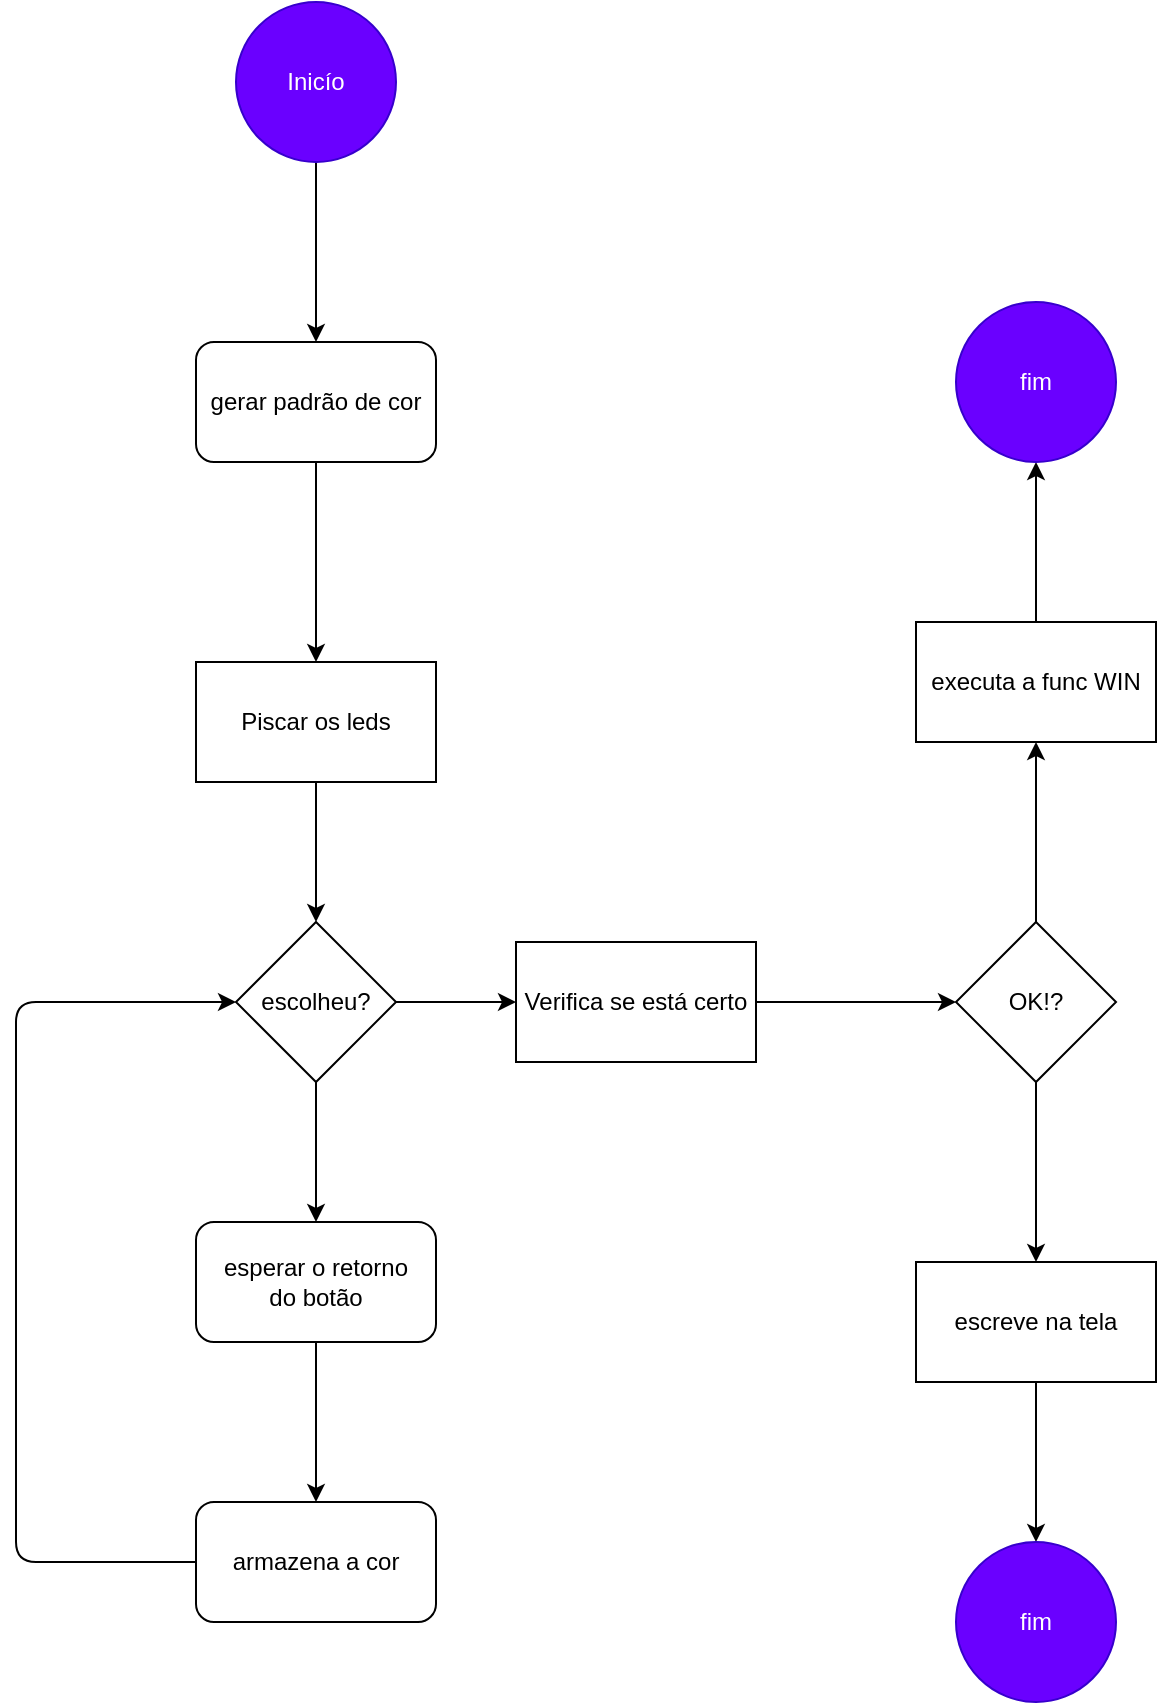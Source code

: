 <mxfile>
    <diagram id="UfD48NsFAFxDlzbc80dy" name="Page-1">
        <mxGraphModel dx="956" dy="543" grid="1" gridSize="10" guides="1" tooltips="1" connect="1" arrows="1" fold="1" page="1" pageScale="1" pageWidth="850" pageHeight="1100" math="0" shadow="0">
            <root>
                <mxCell id="0"/>
                <mxCell id="1" parent="0"/>
                <mxCell id="4" style="edgeStyle=none;html=1;entryX=0.5;entryY=0;entryDx=0;entryDy=0;" edge="1" parent="1" source="2" target="3">
                    <mxGeometry relative="1" as="geometry"/>
                </mxCell>
                <mxCell id="2" value="Inicío" style="ellipse;whiteSpace=wrap;html=1;aspect=fixed;fillColor=#6a00ff;fontColor=#ffffff;strokeColor=#3700CC;" vertex="1" parent="1">
                    <mxGeometry x="360" y="30" width="80" height="80" as="geometry"/>
                </mxCell>
                <mxCell id="8" style="edgeStyle=none;html=1;entryX=0.5;entryY=0;entryDx=0;entryDy=0;" edge="1" parent="1" source="3" target="7">
                    <mxGeometry relative="1" as="geometry"/>
                </mxCell>
                <mxCell id="3" value="gerar padrão de cor" style="rounded=1;whiteSpace=wrap;html=1;" vertex="1" parent="1">
                    <mxGeometry x="340" y="200" width="120" height="60" as="geometry"/>
                </mxCell>
                <mxCell id="10" style="edgeStyle=none;html=1;entryX=0.5;entryY=0;entryDx=0;entryDy=0;" edge="1" parent="1" source="7" target="9">
                    <mxGeometry relative="1" as="geometry"/>
                </mxCell>
                <mxCell id="7" value="Piscar os leds" style="rounded=0;whiteSpace=wrap;html=1;" vertex="1" parent="1">
                    <mxGeometry x="340" y="360" width="120" height="60" as="geometry"/>
                </mxCell>
                <mxCell id="12" style="edgeStyle=none;html=1;entryX=0.5;entryY=0;entryDx=0;entryDy=0;" edge="1" parent="1" source="9" target="11">
                    <mxGeometry relative="1" as="geometry"/>
                </mxCell>
                <mxCell id="20" value="" style="edgeStyle=none;html=1;" edge="1" parent="1" source="9" target="19">
                    <mxGeometry relative="1" as="geometry"/>
                </mxCell>
                <mxCell id="9" value="escolheu?" style="rhombus;whiteSpace=wrap;html=1;" vertex="1" parent="1">
                    <mxGeometry x="360" y="490" width="80" height="80" as="geometry"/>
                </mxCell>
                <mxCell id="17" value="" style="edgeStyle=none;html=1;" edge="1" parent="1" source="11" target="16">
                    <mxGeometry relative="1" as="geometry"/>
                </mxCell>
                <mxCell id="11" value="esperar o retorno&lt;div&gt;do botão&lt;/div&gt;" style="rounded=1;whiteSpace=wrap;html=1;" vertex="1" parent="1">
                    <mxGeometry x="340" y="640" width="120" height="60" as="geometry"/>
                </mxCell>
                <mxCell id="18" style="edgeStyle=none;html=1;entryX=0;entryY=0.5;entryDx=0;entryDy=0;" edge="1" parent="1" source="16" target="9">
                    <mxGeometry relative="1" as="geometry">
                        <Array as="points">
                            <mxPoint x="250" y="810"/>
                            <mxPoint x="250" y="530"/>
                        </Array>
                    </mxGeometry>
                </mxCell>
                <mxCell id="16" value="armazena a cor" style="whiteSpace=wrap;html=1;rounded=1;" vertex="1" parent="1">
                    <mxGeometry x="340" y="780" width="120" height="60" as="geometry"/>
                </mxCell>
                <mxCell id="22" value="" style="edgeStyle=none;html=1;" edge="1" parent="1" source="19" target="21">
                    <mxGeometry relative="1" as="geometry"/>
                </mxCell>
                <mxCell id="19" value="Verifica se está certo" style="whiteSpace=wrap;html=1;" vertex="1" parent="1">
                    <mxGeometry x="500" y="500" width="120" height="60" as="geometry"/>
                </mxCell>
                <mxCell id="24" value="" style="edgeStyle=none;html=1;" edge="1" parent="1" source="21" target="23">
                    <mxGeometry relative="1" as="geometry"/>
                </mxCell>
                <mxCell id="26" value="" style="edgeStyle=none;html=1;" edge="1" parent="1" source="21" target="25">
                    <mxGeometry relative="1" as="geometry"/>
                </mxCell>
                <mxCell id="21" value="OK!?" style="rhombus;whiteSpace=wrap;html=1;" vertex="1" parent="1">
                    <mxGeometry x="720" y="490" width="80" height="80" as="geometry"/>
                </mxCell>
                <mxCell id="29" style="edgeStyle=none;html=1;entryX=0.5;entryY=1;entryDx=0;entryDy=0;" edge="1" parent="1" source="23" target="27">
                    <mxGeometry relative="1" as="geometry">
                        <mxPoint x="760" y="270" as="targetPoint"/>
                    </mxGeometry>
                </mxCell>
                <mxCell id="23" value="executa a func WIN" style="whiteSpace=wrap;html=1;" vertex="1" parent="1">
                    <mxGeometry x="700" y="340" width="120" height="60" as="geometry"/>
                </mxCell>
                <mxCell id="32" style="edgeStyle=none;html=1;entryX=0.5;entryY=0;entryDx=0;entryDy=0;" edge="1" parent="1" source="25" target="31">
                    <mxGeometry relative="1" as="geometry"/>
                </mxCell>
                <mxCell id="25" value="escreve na tela" style="whiteSpace=wrap;html=1;" vertex="1" parent="1">
                    <mxGeometry x="700" y="660" width="120" height="60" as="geometry"/>
                </mxCell>
                <mxCell id="27" value="fim" style="ellipse;whiteSpace=wrap;html=1;aspect=fixed;fillColor=light-dark(#6A00FF,#7F00FF);fontColor=#ffffff;strokeColor=light-dark(#3700CC,#9933FF);" vertex="1" parent="1">
                    <mxGeometry x="720" y="180" width="80" height="80" as="geometry"/>
                </mxCell>
                <mxCell id="31" value="fim" style="ellipse;whiteSpace=wrap;html=1;aspect=fixed;fillColor=light-dark(#6A00FF,#7F00FF);fontColor=#ffffff;strokeColor=light-dark(#3700CC,#9933FF);" vertex="1" parent="1">
                    <mxGeometry x="720" y="800" width="80" height="80" as="geometry"/>
                </mxCell>
            </root>
        </mxGraphModel>
    </diagram>
</mxfile>